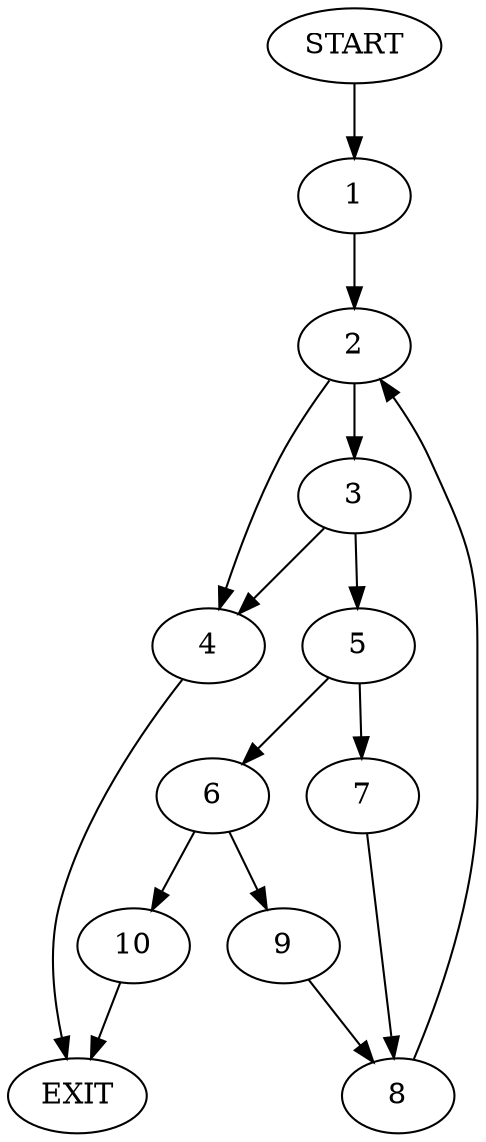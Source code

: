 digraph {
0 [label="START"]
11 [label="EXIT"]
0 -> 1
1 -> 2
2 -> 3
2 -> 4
3 -> 5
3 -> 4
4 -> 11
5 -> 6
5 -> 7
7 -> 8
6 -> 9
6 -> 10
8 -> 2
10 -> 11
9 -> 8
}
